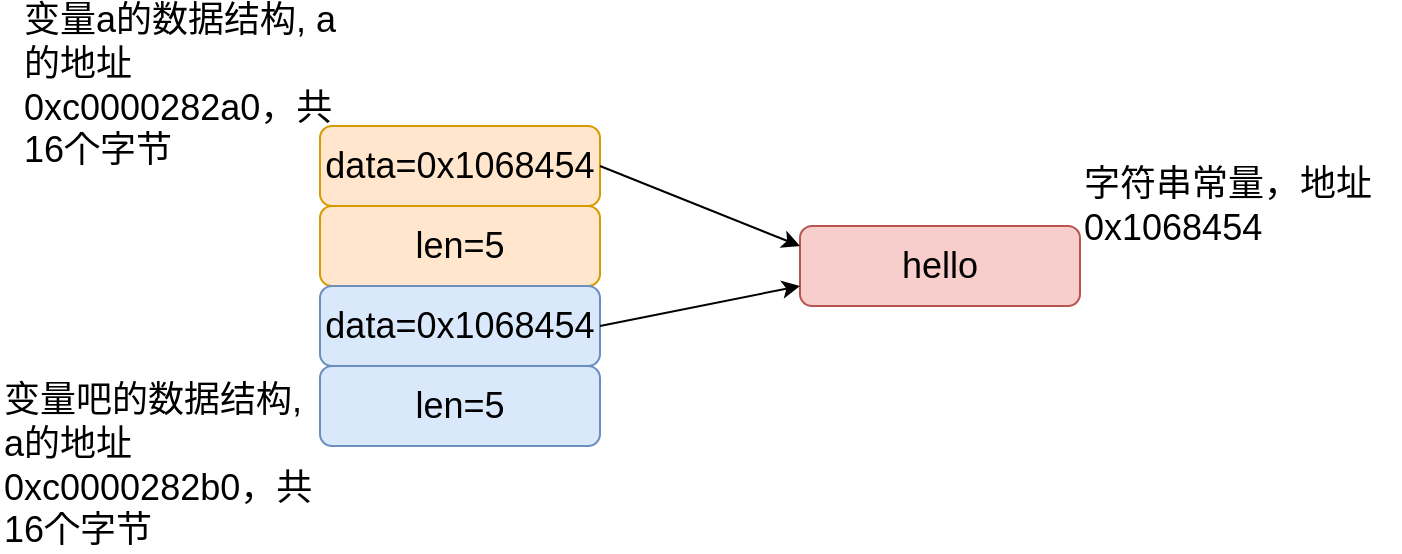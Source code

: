 <mxfile version="22.1.18" type="device">
  <diagram name="第 1 页" id="JB98_i84MAFNUkO-JW3T">
    <mxGraphModel dx="1036" dy="606" grid="1" gridSize="10" guides="1" tooltips="1" connect="1" arrows="1" fold="1" page="1" pageScale="1" pageWidth="827" pageHeight="1169" math="0" shadow="0">
      <root>
        <mxCell id="0" />
        <mxCell id="1" parent="0" />
        <mxCell id="VQ5oo3bVcIo8G7VSj_SB-1" value="&lt;font style=&quot;font-size: 18px;&quot;&gt;data=0x1068454&lt;/font&gt;" style="rounded=1;whiteSpace=wrap;html=1;fillColor=#ffe6cc;strokeColor=#d79b00;" vertex="1" parent="1">
          <mxGeometry x="160" y="150" width="140" height="40" as="geometry" />
        </mxCell>
        <mxCell id="VQ5oo3bVcIo8G7VSj_SB-2" value="&lt;font style=&quot;font-size: 18px;&quot;&gt;len=5&lt;/font&gt;" style="rounded=1;whiteSpace=wrap;html=1;fillColor=#ffe6cc;strokeColor=#d79b00;" vertex="1" parent="1">
          <mxGeometry x="160" y="190" width="140" height="40" as="geometry" />
        </mxCell>
        <mxCell id="VQ5oo3bVcIo8G7VSj_SB-3" value="&lt;font style=&quot;font-size: 18px;&quot;&gt;data=0x1068454&lt;/font&gt;" style="rounded=1;whiteSpace=wrap;html=1;fillColor=#dae8fc;strokeColor=#6c8ebf;" vertex="1" parent="1">
          <mxGeometry x="160" y="230" width="140" height="40" as="geometry" />
        </mxCell>
        <mxCell id="VQ5oo3bVcIo8G7VSj_SB-4" value="&lt;font style=&quot;font-size: 18px;&quot;&gt;len=5&lt;/font&gt;" style="rounded=1;whiteSpace=wrap;html=1;fillColor=#dae8fc;strokeColor=#6c8ebf;" vertex="1" parent="1">
          <mxGeometry x="160" y="270" width="140" height="40" as="geometry" />
        </mxCell>
        <mxCell id="VQ5oo3bVcIo8G7VSj_SB-6" value="&lt;font style=&quot;font-size: 18px;&quot;&gt;变量a的数据结构, a的地址0xc0000282a0，共16个字节&lt;/font&gt;" style="text;html=1;align=left;verticalAlign=middle;whiteSpace=wrap;rounded=0;" vertex="1" parent="1">
          <mxGeometry x="10" y="90" width="160" height="80" as="geometry" />
        </mxCell>
        <mxCell id="VQ5oo3bVcIo8G7VSj_SB-7" value="&lt;font style=&quot;font-size: 18px;&quot;&gt;变量吧的数据结构, a的地址0xc0000282b0，共16个字节&lt;/font&gt;" style="text;html=1;strokeColor=none;fillColor=none;align=left;verticalAlign=middle;whiteSpace=wrap;rounded=0;" vertex="1" parent="1">
          <mxGeometry y="280" width="160" height="80" as="geometry" />
        </mxCell>
        <mxCell id="VQ5oo3bVcIo8G7VSj_SB-9" value="&lt;span style=&quot;font-size: 18px;&quot;&gt;hello&lt;/span&gt;" style="rounded=1;whiteSpace=wrap;html=1;fillColor=#f8cecc;strokeColor=#b85450;" vertex="1" parent="1">
          <mxGeometry x="400" y="200" width="140" height="40" as="geometry" />
        </mxCell>
        <mxCell id="VQ5oo3bVcIo8G7VSj_SB-10" value="&lt;font style=&quot;font-size: 18px;&quot;&gt;&lt;font style=&quot;&quot;&gt;字符串常量，地址&lt;/font&gt;0x1068454&lt;/font&gt;" style="text;html=1;align=left;verticalAlign=middle;whiteSpace=wrap;rounded=0;" vertex="1" parent="1">
          <mxGeometry x="540" y="150" width="160" height="80" as="geometry" />
        </mxCell>
        <mxCell id="VQ5oo3bVcIo8G7VSj_SB-12" value="" style="endArrow=classic;html=1;rounded=0;entryX=0;entryY=0.25;entryDx=0;entryDy=0;" edge="1" parent="1" target="VQ5oo3bVcIo8G7VSj_SB-9">
          <mxGeometry width="50" height="50" relative="1" as="geometry">
            <mxPoint x="300" y="170" as="sourcePoint" />
            <mxPoint x="350" y="120" as="targetPoint" />
          </mxGeometry>
        </mxCell>
        <mxCell id="VQ5oo3bVcIo8G7VSj_SB-13" value="" style="endArrow=classic;html=1;rounded=0;entryX=0;entryY=0.75;entryDx=0;entryDy=0;" edge="1" parent="1" target="VQ5oo3bVcIo8G7VSj_SB-9">
          <mxGeometry width="50" height="50" relative="1" as="geometry">
            <mxPoint x="300" y="250" as="sourcePoint" />
            <mxPoint x="350" y="200" as="targetPoint" />
          </mxGeometry>
        </mxCell>
      </root>
    </mxGraphModel>
  </diagram>
</mxfile>
